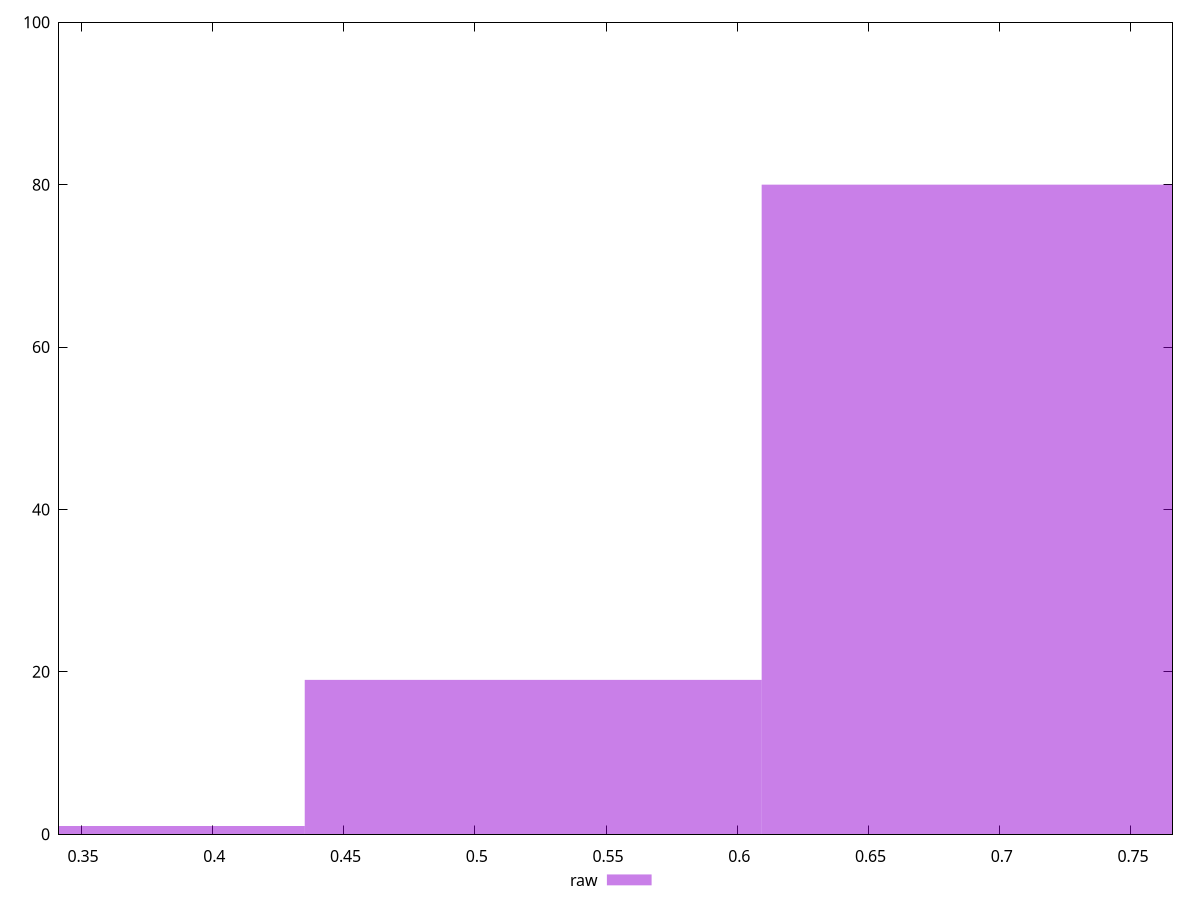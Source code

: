reset

$raw <<EOF
0.6963470534952172 80
0.5222602901214128 19
0.3481735267476086 1
EOF

set key outside below
set boxwidth 0.1740867633738043
set xrange [0.34159149520050375:0.7658301502978871]
set yrange [0:100]
set trange [0:100]
set style fill transparent solid 0.5 noborder
set terminal svg size 640, 490 enhanced background rgb 'white'
set output "report_00015_2021-02-09T16-11-33.973Z/meta/pScore/samples/pages+cached+noadtech+nomedia+nocss/raw/histogram.svg"

plot $raw title "raw" with boxes

reset

